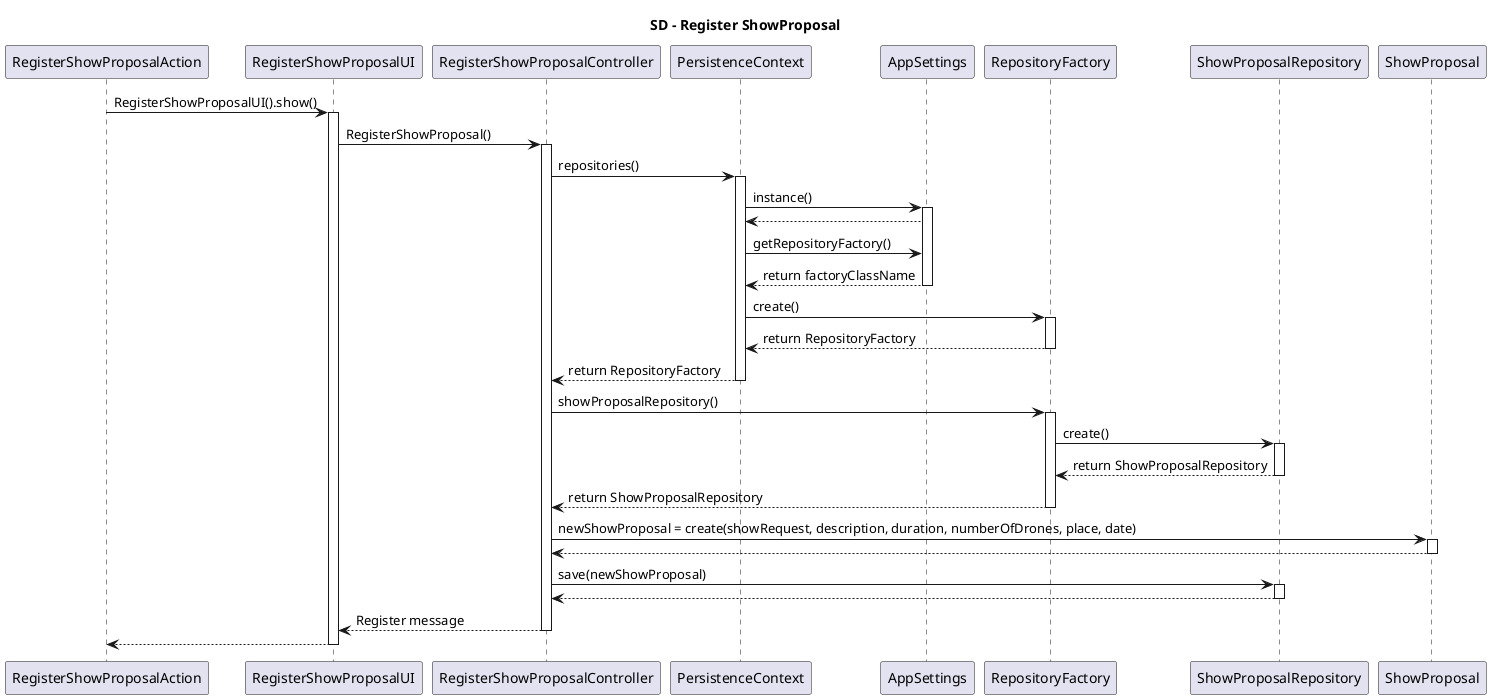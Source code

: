 @startuml

title SD - Register ShowProposal

participant RegisterShowProposalAction
participant RegisterShowProposalUI
participant RegisterShowProposalController
participant PersistenceContext
participant AppSettings
participant RepositoryFactory
participant ShowProposalRepository
participant ShowProposal

RegisterShowProposalAction -> RegisterShowProposalUI : RegisterShowProposalUI().show()
activate RegisterShowProposalUI
RegisterShowProposalUI -> RegisterShowProposalController : RegisterShowProposal()
    activate RegisterShowProposalController
        RegisterShowProposalController -> PersistenceContext : repositories()
        activate PersistenceContext
        PersistenceContext -> AppSettings : instance()

        activate AppSettings
        AppSettings --> PersistenceContext
        PersistenceContext -> AppSettings : getRepositoryFactory()
        AppSettings --> PersistenceContext : return factoryClassName
        deactivate AppSettings
        PersistenceContext -> RepositoryFactory : create()
        activate RepositoryFactory
        RepositoryFactory --> PersistenceContext : return RepositoryFactory
        deactivate RepositoryFactory
        PersistenceContext --> RegisterShowProposalController : return RepositoryFactory
        deactivate PersistenceContext

        RegisterShowProposalController -> RepositoryFactory : showProposalRepository()
        activate RepositoryFactory
        RepositoryFactory -> ShowProposalRepository : create()
        activate ShowProposalRepository
        ShowProposalRepository --> RepositoryFactory : return ShowProposalRepository
        deactivate ShowProposalRepository
        RepositoryFactory --> RegisterShowProposalController : return ShowProposalRepository
        deactivate RepositoryFactory

        RegisterShowProposalController -> ShowProposal : newShowProposal = create(showRequest, description, duration, numberOfDrones, place, date)
        activate ShowProposal
        ShowProposal --> RegisterShowProposalController
        deactivate ShowProposal

        RegisterShowProposalController -> ShowProposalRepository : save(newShowProposal)
        activate ShowProposalRepository
        ShowProposalRepository --> RegisterShowProposalController
        deactivate ShowProposalRepository


        RegisterShowProposalController --> RegisterShowProposalUI : Register message
    deactivate RegisterShowProposalController
RegisterShowProposalUI --> RegisterShowProposalAction
deactivate RegisterShowProposalUI

@enduml


@enduml